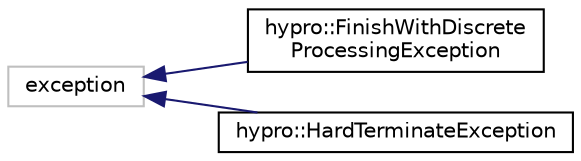digraph "Graphical Class Hierarchy"
{
  edge [fontname="Helvetica",fontsize="10",labelfontname="Helvetica",labelfontsize="10"];
  node [fontname="Helvetica",fontsize="10",shape=record];
  rankdir="LR";
  Node1 [label="exception",height=0.2,width=0.4,color="grey75", fillcolor="white", style="filled"];
  Node1 -> Node2 [dir="back",color="midnightblue",fontsize="10",style="solid",fontname="Helvetica"];
  Node2 [label="hypro::FinishWithDiscrete\lProcessingException",height=0.2,width=0.4,color="black", fillcolor="white", style="filled",URL="$classhypro_1_1FinishWithDiscreteProcessingException.html"];
  Node1 -> Node3 [dir="back",color="midnightblue",fontsize="10",style="solid",fontname="Helvetica"];
  Node3 [label="hypro::HardTerminateException",height=0.2,width=0.4,color="black", fillcolor="white", style="filled",URL="$classhypro_1_1HardTerminateException.html"];
}
